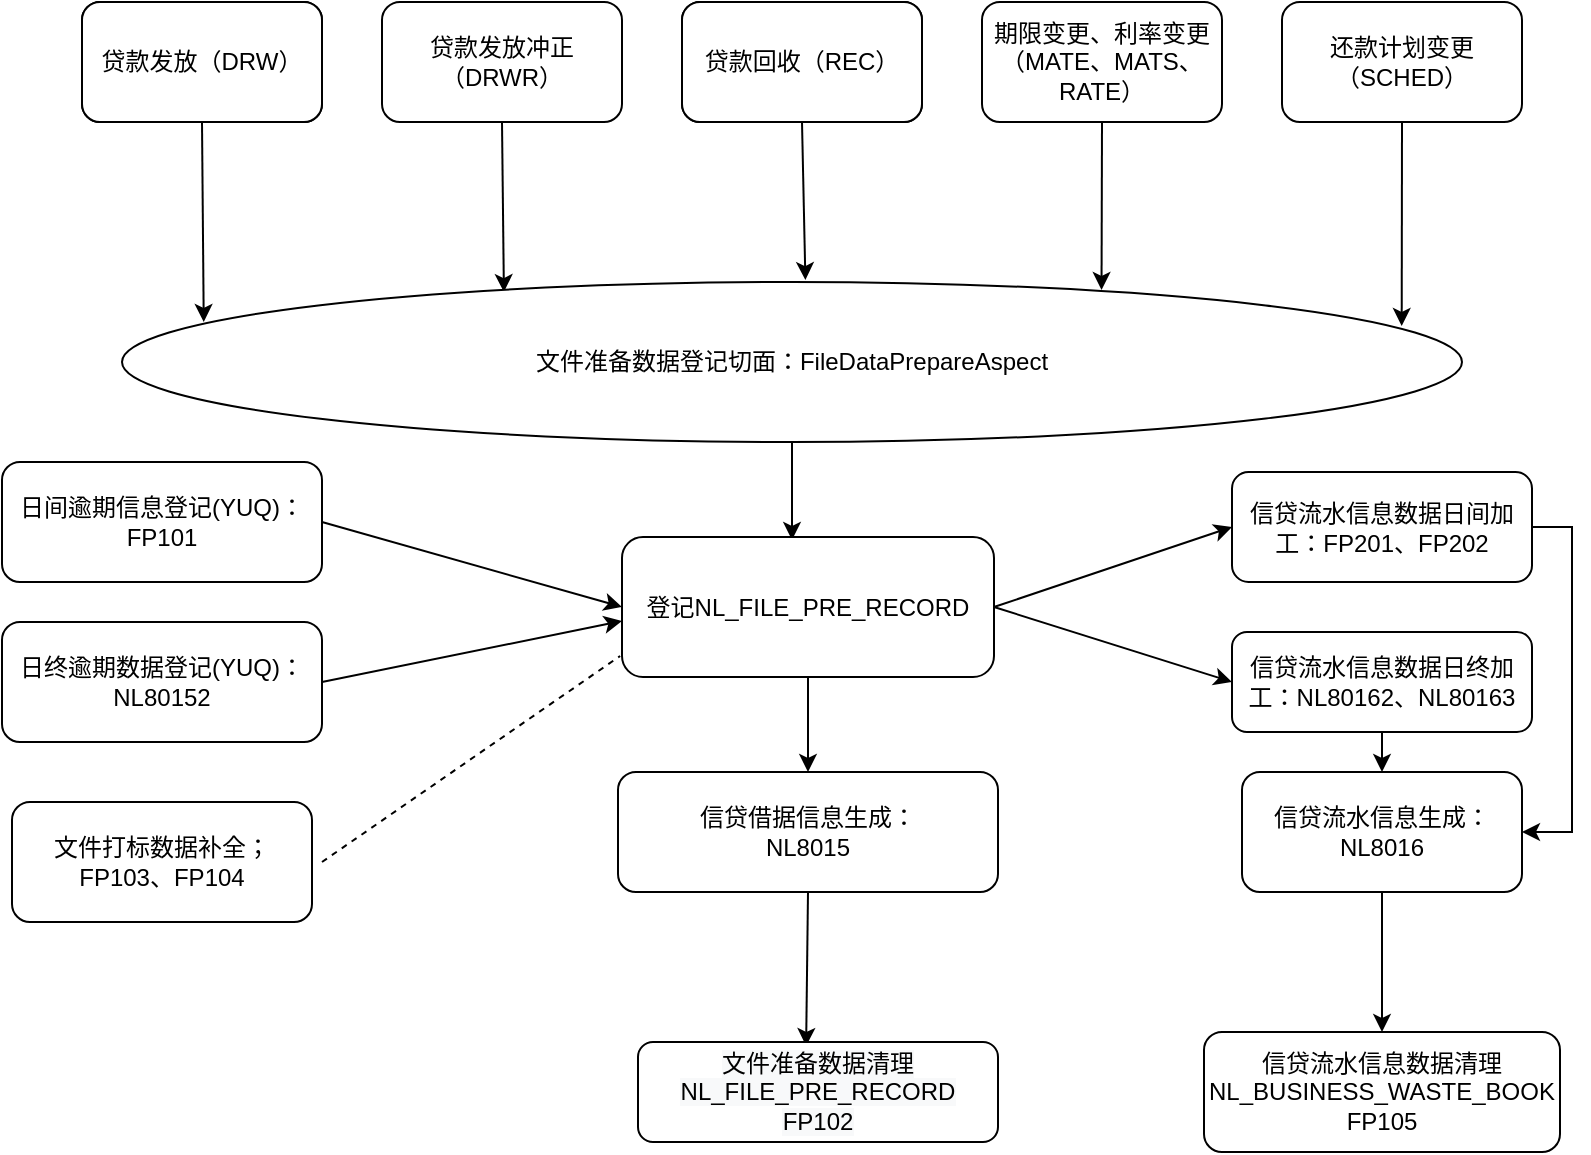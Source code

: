 <mxfile version="14.6.6" type="github">
  <diagram id="C5RBs43oDa-KdzZeNtuy" name="Page-1">
    <mxGraphModel dx="868" dy="413" grid="1" gridSize="10" guides="1" tooltips="1" connect="1" arrows="1" fold="1" page="1" pageScale="1" pageWidth="827" pageHeight="1169" math="0" shadow="0">
      <root>
        <mxCell id="WIyWlLk6GJQsqaUBKTNV-0" />
        <mxCell id="WIyWlLk6GJQsqaUBKTNV-1" parent="WIyWlLk6GJQsqaUBKTNV-0" />
        <mxCell id="r5QRrt9jNc4bT5tqThN0-8" value="" style="rounded=1;whiteSpace=wrap;html=1;" vertex="1" parent="WIyWlLk6GJQsqaUBKTNV-1">
          <mxGeometry x="70" y="140" width="120" height="60" as="geometry" />
        </mxCell>
        <mxCell id="r5QRrt9jNc4bT5tqThN0-33" style="edgeStyle=none;rounded=0;orthogonalLoop=1;jettySize=auto;html=1;exitX=0.5;exitY=1;exitDx=0;exitDy=0;entryX=0.285;entryY=0.063;entryDx=0;entryDy=0;entryPerimeter=0;" edge="1" parent="WIyWlLk6GJQsqaUBKTNV-1" source="r5QRrt9jNc4bT5tqThN0-9" target="r5QRrt9jNc4bT5tqThN0-22">
          <mxGeometry relative="1" as="geometry" />
        </mxCell>
        <mxCell id="r5QRrt9jNc4bT5tqThN0-9" value="贷款发放冲正（DRWR）" style="rounded=1;whiteSpace=wrap;html=1;" vertex="1" parent="WIyWlLk6GJQsqaUBKTNV-1">
          <mxGeometry x="220" y="140" width="120" height="60" as="geometry" />
        </mxCell>
        <mxCell id="r5QRrt9jNc4bT5tqThN0-10" value="" style="rounded=1;whiteSpace=wrap;html=1;" vertex="1" parent="WIyWlLk6GJQsqaUBKTNV-1">
          <mxGeometry x="370" y="140" width="120" height="60" as="geometry" />
        </mxCell>
        <mxCell id="r5QRrt9jNc4bT5tqThN0-35" style="edgeStyle=none;rounded=0;orthogonalLoop=1;jettySize=auto;html=1;exitX=0.5;exitY=1;exitDx=0;exitDy=0;entryX=0.731;entryY=0.05;entryDx=0;entryDy=0;entryPerimeter=0;" edge="1" parent="WIyWlLk6GJQsqaUBKTNV-1" source="r5QRrt9jNc4bT5tqThN0-11" target="r5QRrt9jNc4bT5tqThN0-22">
          <mxGeometry relative="1" as="geometry" />
        </mxCell>
        <mxCell id="r5QRrt9jNc4bT5tqThN0-11" value="期限变更、利率变更（MATE、MATS、RATE）" style="rounded=1;whiteSpace=wrap;html=1;" vertex="1" parent="WIyWlLk6GJQsqaUBKTNV-1">
          <mxGeometry x="520" y="140" width="120" height="60" as="geometry" />
        </mxCell>
        <mxCell id="r5QRrt9jNc4bT5tqThN0-38" style="edgeStyle=none;rounded=0;orthogonalLoop=1;jettySize=auto;html=1;exitX=0.5;exitY=1;exitDx=0;exitDy=0;entryX=0.955;entryY=0.275;entryDx=0;entryDy=0;entryPerimeter=0;" edge="1" parent="WIyWlLk6GJQsqaUBKTNV-1" source="r5QRrt9jNc4bT5tqThN0-12" target="r5QRrt9jNc4bT5tqThN0-22">
          <mxGeometry relative="1" as="geometry" />
        </mxCell>
        <mxCell id="r5QRrt9jNc4bT5tqThN0-12" value="还款计划变更（SCHED）" style="rounded=1;whiteSpace=wrap;html=1;" vertex="1" parent="WIyWlLk6GJQsqaUBKTNV-1">
          <mxGeometry x="670" y="140" width="120" height="60" as="geometry" />
        </mxCell>
        <mxCell id="r5QRrt9jNc4bT5tqThN0-56" style="edgeStyle=none;rounded=0;orthogonalLoop=1;jettySize=auto;html=1;exitX=0.5;exitY=1;exitDx=0;exitDy=0;entryX=0.457;entryY=0.021;entryDx=0;entryDy=0;entryPerimeter=0;" edge="1" parent="WIyWlLk6GJQsqaUBKTNV-1" source="r5QRrt9jNc4bT5tqThN0-22" target="r5QRrt9jNc4bT5tqThN0-42">
          <mxGeometry relative="1" as="geometry" />
        </mxCell>
        <mxCell id="r5QRrt9jNc4bT5tqThN0-22" value="文件准备数据登记切面：FileDataPrepareAspect" style="ellipse;whiteSpace=wrap;html=1;" vertex="1" parent="WIyWlLk6GJQsqaUBKTNV-1">
          <mxGeometry x="90" y="280" width="670" height="80" as="geometry" />
        </mxCell>
        <mxCell id="r5QRrt9jNc4bT5tqThN0-32" style="edgeStyle=none;rounded=0;orthogonalLoop=1;jettySize=auto;html=1;exitX=0.5;exitY=1;exitDx=0;exitDy=0;entryX=0.061;entryY=0.25;entryDx=0;entryDy=0;entryPerimeter=0;" edge="1" parent="WIyWlLk6GJQsqaUBKTNV-1" source="r5QRrt9jNc4bT5tqThN0-23" target="r5QRrt9jNc4bT5tqThN0-22">
          <mxGeometry relative="1" as="geometry" />
        </mxCell>
        <mxCell id="r5QRrt9jNc4bT5tqThN0-23" value="贷款发放（DRW）" style="rounded=1;whiteSpace=wrap;html=1;" vertex="1" parent="WIyWlLk6GJQsqaUBKTNV-1">
          <mxGeometry x="70" y="140" width="120" height="60" as="geometry" />
        </mxCell>
        <mxCell id="r5QRrt9jNc4bT5tqThN0-34" style="edgeStyle=none;rounded=0;orthogonalLoop=1;jettySize=auto;html=1;exitX=0.5;exitY=1;exitDx=0;exitDy=0;entryX=0.51;entryY=-0.012;entryDx=0;entryDy=0;entryPerimeter=0;" edge="1" parent="WIyWlLk6GJQsqaUBKTNV-1" source="r5QRrt9jNc4bT5tqThN0-25" target="r5QRrt9jNc4bT5tqThN0-22">
          <mxGeometry relative="1" as="geometry" />
        </mxCell>
        <mxCell id="r5QRrt9jNc4bT5tqThN0-25" value="贷款回收（REC）" style="rounded=1;whiteSpace=wrap;html=1;" vertex="1" parent="WIyWlLk6GJQsqaUBKTNV-1">
          <mxGeometry x="370" y="140" width="120" height="60" as="geometry" />
        </mxCell>
        <mxCell id="r5QRrt9jNc4bT5tqThN0-55" style="edgeStyle=none;rounded=0;orthogonalLoop=1;jettySize=auto;html=1;exitX=1;exitY=0.5;exitDx=0;exitDy=0;entryX=0;entryY=0.5;entryDx=0;entryDy=0;" edge="1" parent="WIyWlLk6GJQsqaUBKTNV-1" source="r5QRrt9jNc4bT5tqThN0-42" target="r5QRrt9jNc4bT5tqThN0-43">
          <mxGeometry relative="1" as="geometry" />
        </mxCell>
        <mxCell id="r5QRrt9jNc4bT5tqThN0-60" style="edgeStyle=none;rounded=0;orthogonalLoop=1;jettySize=auto;html=1;exitX=0.5;exitY=1;exitDx=0;exitDy=0;" edge="1" parent="WIyWlLk6GJQsqaUBKTNV-1" source="r5QRrt9jNc4bT5tqThN0-42" target="r5QRrt9jNc4bT5tqThN0-57">
          <mxGeometry relative="1" as="geometry" />
        </mxCell>
        <mxCell id="r5QRrt9jNc4bT5tqThN0-63" style="edgeStyle=none;rounded=0;orthogonalLoop=1;jettySize=auto;html=1;exitX=1;exitY=0.5;exitDx=0;exitDy=0;entryX=0;entryY=0.5;entryDx=0;entryDy=0;" edge="1" parent="WIyWlLk6GJQsqaUBKTNV-1" source="r5QRrt9jNc4bT5tqThN0-42" target="r5QRrt9jNc4bT5tqThN0-62">
          <mxGeometry relative="1" as="geometry" />
        </mxCell>
        <mxCell id="r5QRrt9jNc4bT5tqThN0-42" value="登记NL_FILE_PRE_RECORD" style="rounded=1;whiteSpace=wrap;html=1;" vertex="1" parent="WIyWlLk6GJQsqaUBKTNV-1">
          <mxGeometry x="340" y="407.5" width="186" height="70" as="geometry" />
        </mxCell>
        <mxCell id="r5QRrt9jNc4bT5tqThN0-64" style="edgeStyle=orthogonalEdgeStyle;rounded=0;orthogonalLoop=1;jettySize=auto;html=1;exitX=1;exitY=0.5;exitDx=0;exitDy=0;entryX=1;entryY=0.5;entryDx=0;entryDy=0;" edge="1" parent="WIyWlLk6GJQsqaUBKTNV-1" source="r5QRrt9jNc4bT5tqThN0-43" target="r5QRrt9jNc4bT5tqThN0-58">
          <mxGeometry relative="1" as="geometry" />
        </mxCell>
        <mxCell id="r5QRrt9jNc4bT5tqThN0-43" value="信贷流水信息数据日间加工：FP201、FP202" style="rounded=1;whiteSpace=wrap;html=1;" vertex="1" parent="WIyWlLk6GJQsqaUBKTNV-1">
          <mxGeometry x="645" y="375" width="150" height="55" as="geometry" />
        </mxCell>
        <mxCell id="r5QRrt9jNc4bT5tqThN0-52" style="edgeStyle=none;rounded=0;orthogonalLoop=1;jettySize=auto;html=1;exitX=1;exitY=0.5;exitDx=0;exitDy=0;entryX=0;entryY=0.5;entryDx=0;entryDy=0;" edge="1" parent="WIyWlLk6GJQsqaUBKTNV-1" source="r5QRrt9jNc4bT5tqThN0-50" target="r5QRrt9jNc4bT5tqThN0-42">
          <mxGeometry relative="1" as="geometry" />
        </mxCell>
        <mxCell id="r5QRrt9jNc4bT5tqThN0-50" value="日间逾期信息登记(YUQ)：FP101" style="rounded=1;whiteSpace=wrap;html=1;" vertex="1" parent="WIyWlLk6GJQsqaUBKTNV-1">
          <mxGeometry x="30" y="370" width="160" height="60" as="geometry" />
        </mxCell>
        <mxCell id="r5QRrt9jNc4bT5tqThN0-53" style="edgeStyle=none;rounded=0;orthogonalLoop=1;jettySize=auto;html=1;exitX=1;exitY=0.5;exitDx=0;exitDy=0;entryX=0;entryY=0.6;entryDx=0;entryDy=0;entryPerimeter=0;" edge="1" parent="WIyWlLk6GJQsqaUBKTNV-1" source="r5QRrt9jNc4bT5tqThN0-51" target="r5QRrt9jNc4bT5tqThN0-42">
          <mxGeometry relative="1" as="geometry" />
        </mxCell>
        <mxCell id="r5QRrt9jNc4bT5tqThN0-51" value="日终逾期数据登记(YUQ)：&lt;br&gt;NL80152" style="rounded=1;whiteSpace=wrap;html=1;" vertex="1" parent="WIyWlLk6GJQsqaUBKTNV-1">
          <mxGeometry x="30" y="450" width="160" height="60" as="geometry" />
        </mxCell>
        <mxCell id="r5QRrt9jNc4bT5tqThN0-75" style="edgeStyle=none;rounded=0;orthogonalLoop=1;jettySize=auto;html=1;exitX=0.5;exitY=1;exitDx=0;exitDy=0;entryX=0.467;entryY=0.04;entryDx=0;entryDy=0;entryPerimeter=0;" edge="1" parent="WIyWlLk6GJQsqaUBKTNV-1" source="r5QRrt9jNc4bT5tqThN0-57" target="r5QRrt9jNc4bT5tqThN0-73">
          <mxGeometry relative="1" as="geometry" />
        </mxCell>
        <mxCell id="r5QRrt9jNc4bT5tqThN0-57" value="信贷借据信息生成：&lt;br&gt;NL8015" style="rounded=1;whiteSpace=wrap;html=1;" vertex="1" parent="WIyWlLk6GJQsqaUBKTNV-1">
          <mxGeometry x="338" y="525" width="190" height="60" as="geometry" />
        </mxCell>
        <mxCell id="r5QRrt9jNc4bT5tqThN0-76" style="edgeStyle=none;rounded=0;orthogonalLoop=1;jettySize=auto;html=1;exitX=0.5;exitY=1;exitDx=0;exitDy=0;entryX=0.5;entryY=0;entryDx=0;entryDy=0;" edge="1" parent="WIyWlLk6GJQsqaUBKTNV-1" source="r5QRrt9jNc4bT5tqThN0-58" target="r5QRrt9jNc4bT5tqThN0-74">
          <mxGeometry relative="1" as="geometry" />
        </mxCell>
        <mxCell id="r5QRrt9jNc4bT5tqThN0-58" value="信贷流水信息生成：&lt;br&gt;NL8016" style="rounded=1;whiteSpace=wrap;html=1;" vertex="1" parent="WIyWlLk6GJQsqaUBKTNV-1">
          <mxGeometry x="650" y="525" width="140" height="60" as="geometry" />
        </mxCell>
        <mxCell id="r5QRrt9jNc4bT5tqThN0-65" style="edgeStyle=orthogonalEdgeStyle;rounded=0;orthogonalLoop=1;jettySize=auto;html=1;exitX=0.5;exitY=1;exitDx=0;exitDy=0;entryX=0.5;entryY=0;entryDx=0;entryDy=0;" edge="1" parent="WIyWlLk6GJQsqaUBKTNV-1" source="r5QRrt9jNc4bT5tqThN0-62" target="r5QRrt9jNc4bT5tqThN0-58">
          <mxGeometry relative="1" as="geometry" />
        </mxCell>
        <mxCell id="r5QRrt9jNc4bT5tqThN0-62" value="&lt;span&gt;信贷流水信息数据日终加工：NL80162、NL80163&lt;/span&gt;" style="rounded=1;whiteSpace=wrap;html=1;" vertex="1" parent="WIyWlLk6GJQsqaUBKTNV-1">
          <mxGeometry x="645" y="455" width="150" height="50" as="geometry" />
        </mxCell>
        <mxCell id="r5QRrt9jNc4bT5tqThN0-66" value="文件打标数据补全；&lt;br&gt;FP103、FP104" style="rounded=1;whiteSpace=wrap;html=1;" vertex="1" parent="WIyWlLk6GJQsqaUBKTNV-1">
          <mxGeometry x="35" y="540" width="150" height="60" as="geometry" />
        </mxCell>
        <mxCell id="r5QRrt9jNc4bT5tqThN0-72" value="" style="endArrow=none;dashed=1;html=1;entryX=-0.005;entryY=0.85;entryDx=0;entryDy=0;entryPerimeter=0;" edge="1" parent="WIyWlLk6GJQsqaUBKTNV-1" target="r5QRrt9jNc4bT5tqThN0-42">
          <mxGeometry width="50" height="50" relative="1" as="geometry">
            <mxPoint x="190" y="570" as="sourcePoint" />
            <mxPoint x="340" y="490" as="targetPoint" />
          </mxGeometry>
        </mxCell>
        <mxCell id="r5QRrt9jNc4bT5tqThN0-73" value="&lt;span style=&quot;color: rgb(0 , 0 , 0) ; font-family: &amp;#34;helvetica&amp;#34; ; font-size: 12px ; font-style: normal ; font-weight: normal ; letter-spacing: normal ; text-align: center ; text-indent: 0px ; text-transform: none ; word-spacing: 0px ; background-color: rgb(248 , 249 , 250) ; display: inline ; float: none&quot;&gt;文件准备数据清理NL_FILE_PRE_RECORD&lt;br&gt;FP102&lt;br&gt;&lt;/span&gt;" style="rounded=1;whiteSpace=wrap;html=1;" vertex="1" parent="WIyWlLk6GJQsqaUBKTNV-1">
          <mxGeometry x="348" y="660" width="180" height="50" as="geometry" />
        </mxCell>
        <mxCell id="r5QRrt9jNc4bT5tqThN0-74" value="信贷流水信息数据清理&lt;br&gt;NL_BUSINESS_WASTE_BOOK&lt;br&gt;FP105" style="rounded=1;whiteSpace=wrap;html=1;" vertex="1" parent="WIyWlLk6GJQsqaUBKTNV-1">
          <mxGeometry x="631" y="655" width="178" height="60" as="geometry" />
        </mxCell>
      </root>
    </mxGraphModel>
  </diagram>
</mxfile>
